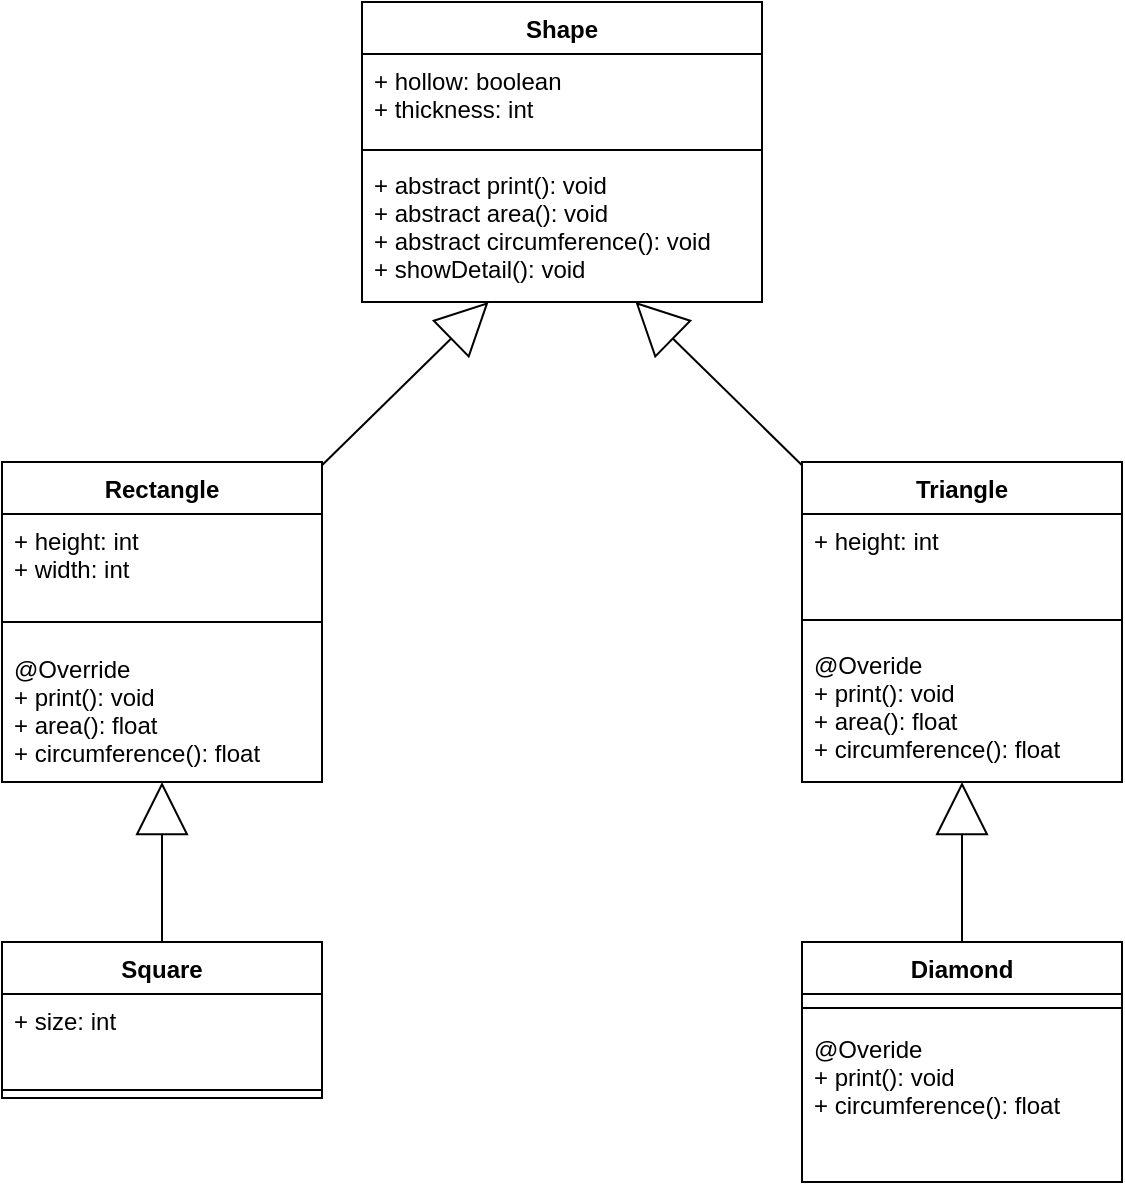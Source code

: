 <mxfile version="10.6.7" type="device"><diagram id="CjKgfgIVAHwTU1s8lbEP" name="Page-1"><mxGraphModel dx="909" dy="752" grid="1" gridSize="10" guides="1" tooltips="1" connect="1" arrows="1" fold="1" page="1" pageScale="1" pageWidth="827" pageHeight="1169" math="0" shadow="0"><root><mxCell id="0"/><mxCell id="1" parent="0"/><mxCell id="jv9L-7USlqPRv_zZsIMT-5" value="Shape" style="swimlane;fontStyle=1;align=center;verticalAlign=top;childLayout=stackLayout;horizontal=1;startSize=26;horizontalStack=0;resizeParent=1;resizeParentMax=0;resizeLast=0;collapsible=1;marginBottom=0;" parent="1" vertex="1"><mxGeometry x="220" y="10" width="200" height="150" as="geometry"/></mxCell><mxCell id="jv9L-7USlqPRv_zZsIMT-6" value="+ hollow: boolean&#10;+ thickness: int&#10;" style="text;strokeColor=none;fillColor=none;align=left;verticalAlign=top;spacingLeft=4;spacingRight=4;overflow=hidden;rotatable=0;points=[[0,0.5],[1,0.5]];portConstraint=eastwest;" parent="jv9L-7USlqPRv_zZsIMT-5" vertex="1"><mxGeometry y="26" width="200" height="44" as="geometry"/></mxCell><mxCell id="jv9L-7USlqPRv_zZsIMT-7" value="" style="line;strokeWidth=1;fillColor=none;align=left;verticalAlign=middle;spacingTop=-1;spacingLeft=3;spacingRight=3;rotatable=0;labelPosition=right;points=[];portConstraint=eastwest;" parent="jv9L-7USlqPRv_zZsIMT-5" vertex="1"><mxGeometry y="70" width="200" height="8" as="geometry"/></mxCell><mxCell id="jv9L-7USlqPRv_zZsIMT-8" value="+ abstract print(): void&#10;+ abstract area(): void&#10;+ abstract circumference(): void&#10;+ showDetail(): void&#10;" style="text;strokeColor=none;fillColor=none;align=left;verticalAlign=top;spacingLeft=4;spacingRight=4;overflow=hidden;rotatable=0;points=[[0,0.5],[1,0.5]];portConstraint=eastwest;" parent="jv9L-7USlqPRv_zZsIMT-5" vertex="1"><mxGeometry y="78" width="200" height="72" as="geometry"/></mxCell><mxCell id="jv9L-7USlqPRv_zZsIMT-10" value="Rectangle" style="swimlane;fontStyle=1;align=center;verticalAlign=top;childLayout=stackLayout;horizontal=1;startSize=26;horizontalStack=0;resizeParent=1;resizeParentMax=0;resizeLast=0;collapsible=1;marginBottom=0;" parent="1" vertex="1"><mxGeometry x="40" y="240" width="160" height="160" as="geometry"/></mxCell><mxCell id="jv9L-7USlqPRv_zZsIMT-11" value="+ height: int&#10;+ width: int&#10;" style="text;strokeColor=none;fillColor=none;align=left;verticalAlign=top;spacingLeft=4;spacingRight=4;overflow=hidden;rotatable=0;points=[[0,0.5],[1,0.5]];portConstraint=eastwest;" parent="jv9L-7USlqPRv_zZsIMT-10" vertex="1"><mxGeometry y="26" width="160" height="44" as="geometry"/></mxCell><mxCell id="jv9L-7USlqPRv_zZsIMT-12" value="" style="line;strokeWidth=1;fillColor=none;align=left;verticalAlign=middle;spacingTop=-1;spacingLeft=3;spacingRight=3;rotatable=0;labelPosition=right;points=[];portConstraint=eastwest;" parent="jv9L-7USlqPRv_zZsIMT-10" vertex="1"><mxGeometry y="70" width="160" height="20" as="geometry"/></mxCell><mxCell id="jv9L-7USlqPRv_zZsIMT-13" value="@Override&#10;+ print(): void&#10;+ area(): float&#10;+ circumference(): float&#10;" style="text;strokeColor=none;fillColor=none;align=left;verticalAlign=top;spacingLeft=4;spacingRight=4;overflow=hidden;rotatable=0;points=[[0,0.5],[1,0.5]];portConstraint=eastwest;" parent="jv9L-7USlqPRv_zZsIMT-10" vertex="1"><mxGeometry y="90" width="160" height="70" as="geometry"/></mxCell><mxCell id="jv9L-7USlqPRv_zZsIMT-14" value="Triangle" style="swimlane;fontStyle=1;align=center;verticalAlign=top;childLayout=stackLayout;horizontal=1;startSize=26;horizontalStack=0;resizeParent=1;resizeParentMax=0;resizeLast=0;collapsible=1;marginBottom=0;" parent="1" vertex="1"><mxGeometry x="440" y="240" width="160" height="160" as="geometry"/></mxCell><mxCell id="jv9L-7USlqPRv_zZsIMT-15" value="+ height: int&#10;" style="text;strokeColor=none;fillColor=none;align=left;verticalAlign=top;spacingLeft=4;spacingRight=4;overflow=hidden;rotatable=0;points=[[0,0.5],[1,0.5]];portConstraint=eastwest;" parent="jv9L-7USlqPRv_zZsIMT-14" vertex="1"><mxGeometry y="26" width="160" height="44" as="geometry"/></mxCell><mxCell id="jv9L-7USlqPRv_zZsIMT-16" value="" style="line;strokeWidth=1;fillColor=none;align=left;verticalAlign=middle;spacingTop=-1;spacingLeft=3;spacingRight=3;rotatable=0;labelPosition=right;points=[];portConstraint=eastwest;" parent="jv9L-7USlqPRv_zZsIMT-14" vertex="1"><mxGeometry y="70" width="160" height="18" as="geometry"/></mxCell><mxCell id="jv9L-7USlqPRv_zZsIMT-17" value="@Overide&#10;+ print(): void&#10;+ area(): float&#10;+ circumference(): float&#10;&#10;" style="text;strokeColor=none;fillColor=none;align=left;verticalAlign=top;spacingLeft=4;spacingRight=4;overflow=hidden;rotatable=0;points=[[0,0.5],[1,0.5]];portConstraint=eastwest;" parent="jv9L-7USlqPRv_zZsIMT-14" vertex="1"><mxGeometry y="88" width="160" height="72" as="geometry"/></mxCell><mxCell id="jv9L-7USlqPRv_zZsIMT-19" value="Diamond" style="swimlane;fontStyle=1;align=center;verticalAlign=top;childLayout=stackLayout;horizontal=1;startSize=26;horizontalStack=0;resizeParent=1;resizeParentMax=0;resizeLast=0;collapsible=1;marginBottom=0;" parent="1" vertex="1"><mxGeometry x="440" y="480" width="160" height="120" as="geometry"/></mxCell><mxCell id="jv9L-7USlqPRv_zZsIMT-21" value="" style="line;strokeWidth=1;fillColor=none;align=left;verticalAlign=middle;spacingTop=-1;spacingLeft=3;spacingRight=3;rotatable=0;labelPosition=right;points=[];portConstraint=eastwest;" parent="jv9L-7USlqPRv_zZsIMT-19" vertex="1"><mxGeometry y="26" width="160" height="14" as="geometry"/></mxCell><mxCell id="jv9L-7USlqPRv_zZsIMT-22" value="@Overide&#10;+ print(): void&#10;+ circumference(): float" style="text;strokeColor=none;fillColor=none;align=left;verticalAlign=top;spacingLeft=4;spacingRight=4;overflow=hidden;rotatable=0;points=[[0,0.5],[1,0.5]];portConstraint=eastwest;" parent="jv9L-7USlqPRv_zZsIMT-19" vertex="1"><mxGeometry y="40" width="160" height="80" as="geometry"/></mxCell><mxCell id="jv9L-7USlqPRv_zZsIMT-23" value="Square" style="swimlane;fontStyle=1;align=center;verticalAlign=top;childLayout=stackLayout;horizontal=1;startSize=26;horizontalStack=0;resizeParent=1;resizeParentMax=0;resizeLast=0;collapsible=1;marginBottom=0;" parent="1" vertex="1"><mxGeometry x="40" y="480" width="160" height="78" as="geometry"/></mxCell><mxCell id="jv9L-7USlqPRv_zZsIMT-24" value="+ size: int&#10;" style="text;strokeColor=none;fillColor=none;align=left;verticalAlign=top;spacingLeft=4;spacingRight=4;overflow=hidden;rotatable=0;points=[[0,0.5],[1,0.5]];portConstraint=eastwest;" parent="jv9L-7USlqPRv_zZsIMT-23" vertex="1"><mxGeometry y="26" width="160" height="44" as="geometry"/></mxCell><mxCell id="jv9L-7USlqPRv_zZsIMT-25" value="" style="line;strokeWidth=1;fillColor=none;align=left;verticalAlign=middle;spacingTop=-1;spacingLeft=3;spacingRight=3;rotatable=0;labelPosition=right;points=[];portConstraint=eastwest;" parent="jv9L-7USlqPRv_zZsIMT-23" vertex="1"><mxGeometry y="70" width="160" height="8" as="geometry"/></mxCell><mxCell id="jv9L-7USlqPRv_zZsIMT-27" value="" style="endArrow=block;endFill=0;endSize=24;html=1;" parent="1" source="jv9L-7USlqPRv_zZsIMT-23" target="jv9L-7USlqPRv_zZsIMT-13" edge="1"><mxGeometry width="160" relative="1" as="geometry"><mxPoint x="40" y="540" as="sourcePoint"/><mxPoint x="200" y="540" as="targetPoint"/></mxGeometry></mxCell><mxCell id="jv9L-7USlqPRv_zZsIMT-28" value="" style="endArrow=block;endFill=0;endSize=24;html=1;" parent="1" source="jv9L-7USlqPRv_zZsIMT-10" target="jv9L-7USlqPRv_zZsIMT-8" edge="1"><mxGeometry width="160" relative="1" as="geometry"><mxPoint x="130" y="450" as="sourcePoint"/><mxPoint x="130" y="370" as="targetPoint"/></mxGeometry></mxCell><mxCell id="jv9L-7USlqPRv_zZsIMT-29" value="" style="endArrow=block;endFill=0;endSize=24;html=1;" parent="1" source="jv9L-7USlqPRv_zZsIMT-14" target="jv9L-7USlqPRv_zZsIMT-8" edge="1"><mxGeometry width="160" relative="1" as="geometry"><mxPoint x="140" y="460" as="sourcePoint"/><mxPoint x="140" y="380" as="targetPoint"/></mxGeometry></mxCell><mxCell id="jv9L-7USlqPRv_zZsIMT-30" value="" style="endArrow=block;endFill=0;endSize=24;html=1;" parent="1" source="jv9L-7USlqPRv_zZsIMT-19" target="jv9L-7USlqPRv_zZsIMT-17" edge="1"><mxGeometry width="160" relative="1" as="geometry"><mxPoint x="150" y="470" as="sourcePoint"/><mxPoint x="150" y="390" as="targetPoint"/></mxGeometry></mxCell></root></mxGraphModel></diagram></mxfile>